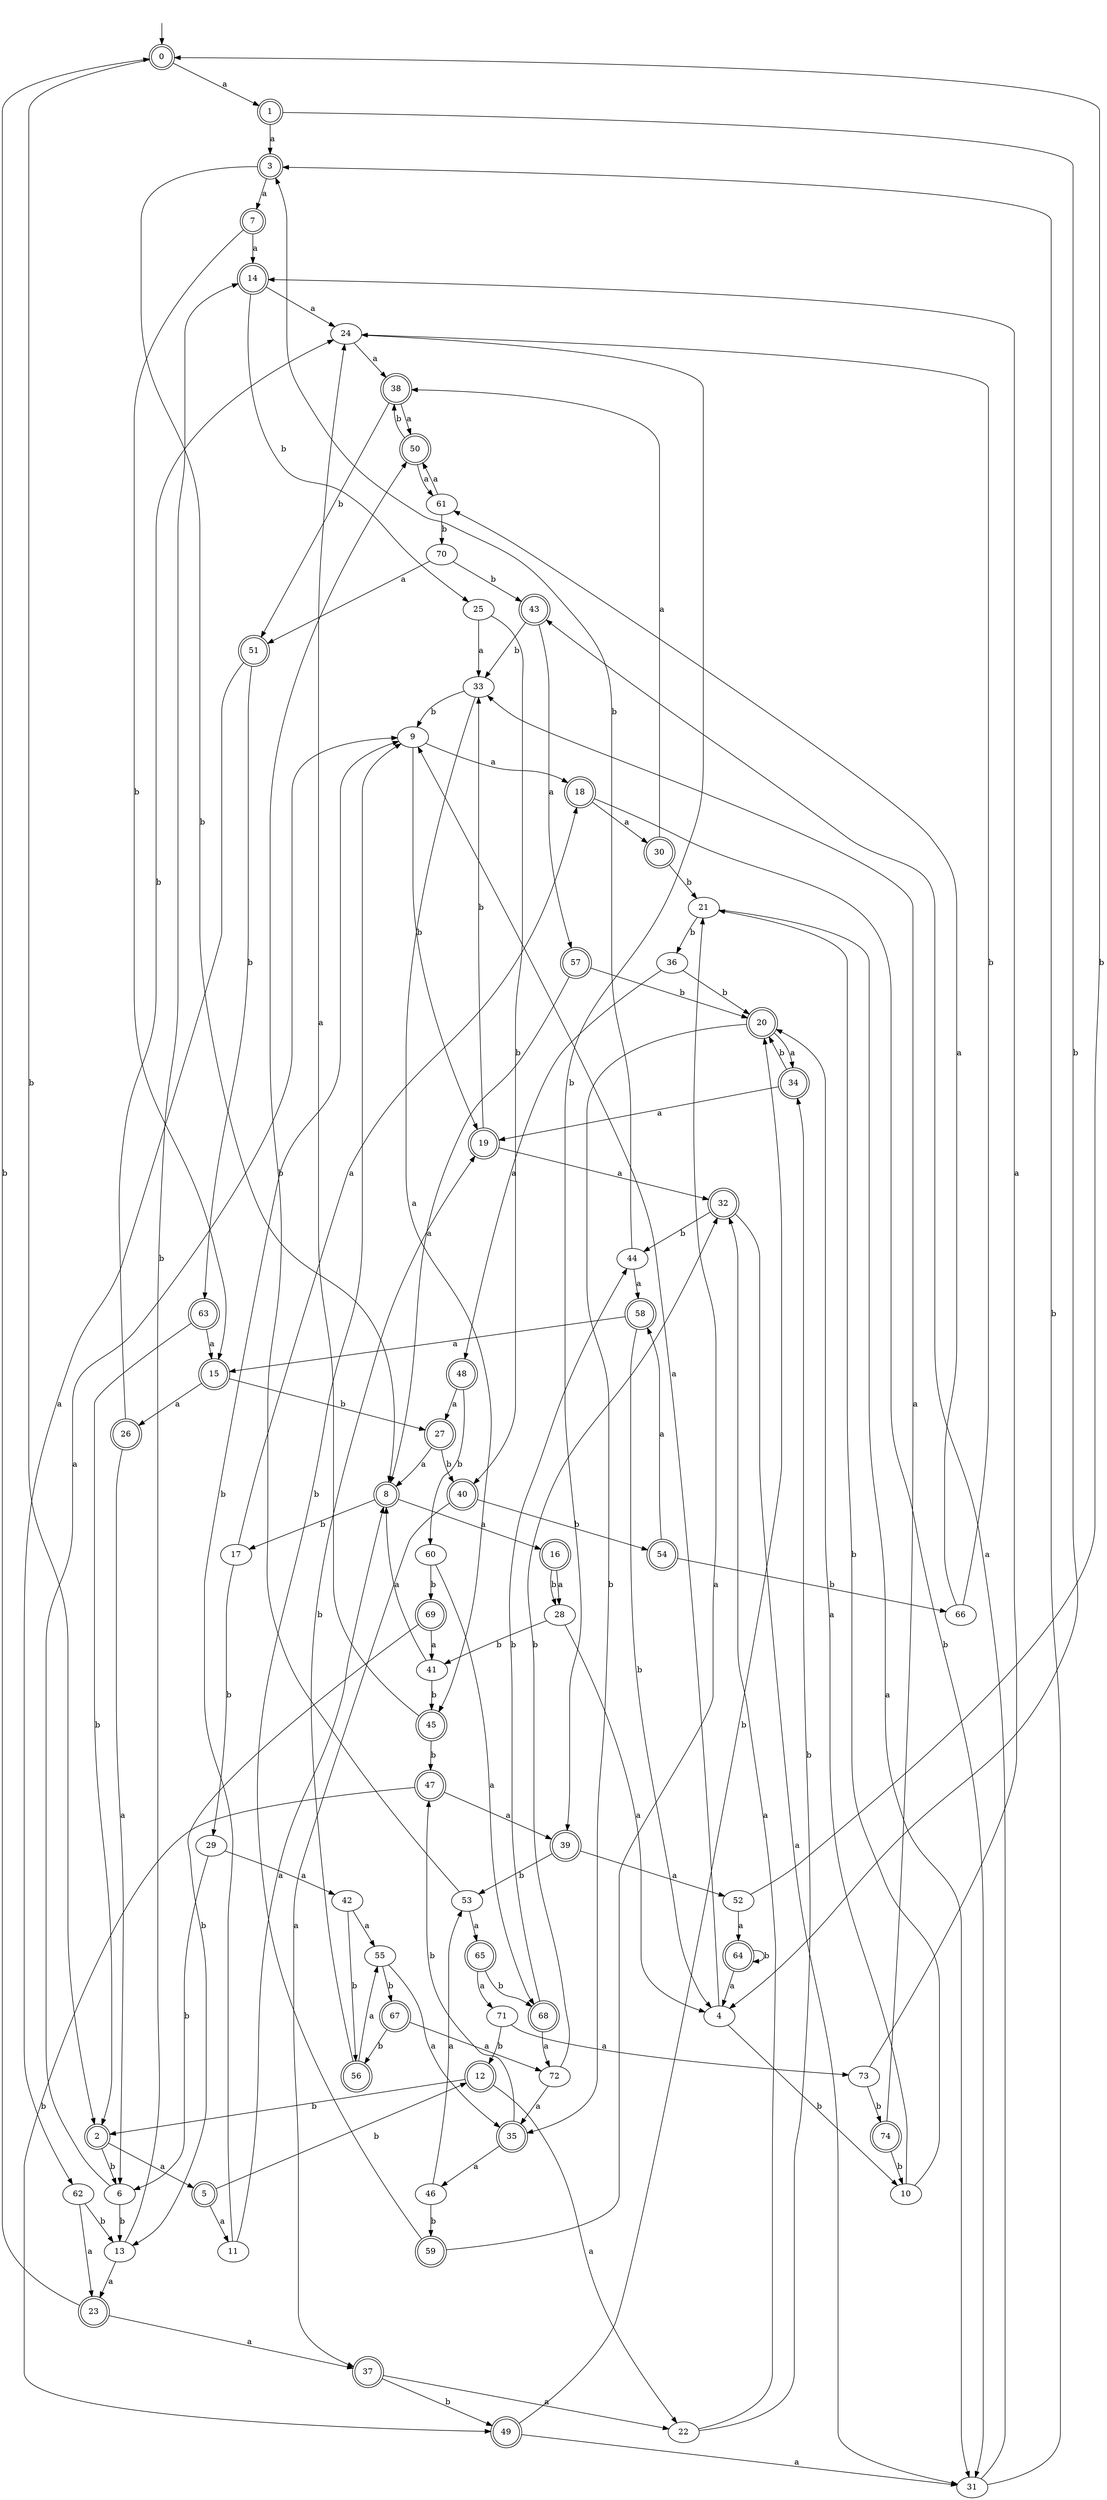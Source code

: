 digraph RandomDFA {
  __start0 [label="", shape=none];
  __start0 -> 0 [label=""];
  0 [shape=circle] [shape=doublecircle]
  0 -> 1 [label="a"]
  0 -> 2 [label="b"]
  1 [shape=doublecircle]
  1 -> 3 [label="a"]
  1 -> 4 [label="b"]
  2 [shape=doublecircle]
  2 -> 5 [label="a"]
  2 -> 6 [label="b"]
  3 [shape=doublecircle]
  3 -> 7 [label="a"]
  3 -> 8 [label="b"]
  4
  4 -> 9 [label="a"]
  4 -> 10 [label="b"]
  5 [shape=doublecircle]
  5 -> 11 [label="a"]
  5 -> 12 [label="b"]
  6
  6 -> 9 [label="a"]
  6 -> 13 [label="b"]
  7 [shape=doublecircle]
  7 -> 14 [label="a"]
  7 -> 15 [label="b"]
  8 [shape=doublecircle]
  8 -> 16 [label="a"]
  8 -> 17 [label="b"]
  9
  9 -> 18 [label="a"]
  9 -> 19 [label="b"]
  10
  10 -> 20 [label="a"]
  10 -> 21 [label="b"]
  11
  11 -> 8 [label="a"]
  11 -> 9 [label="b"]
  12 [shape=doublecircle]
  12 -> 22 [label="a"]
  12 -> 2 [label="b"]
  13
  13 -> 23 [label="a"]
  13 -> 14 [label="b"]
  14 [shape=doublecircle]
  14 -> 24 [label="a"]
  14 -> 25 [label="b"]
  15 [shape=doublecircle]
  15 -> 26 [label="a"]
  15 -> 27 [label="b"]
  16 [shape=doublecircle]
  16 -> 28 [label="a"]
  16 -> 28 [label="b"]
  17
  17 -> 18 [label="a"]
  17 -> 29 [label="b"]
  18 [shape=doublecircle]
  18 -> 30 [label="a"]
  18 -> 31 [label="b"]
  19 [shape=doublecircle]
  19 -> 32 [label="a"]
  19 -> 33 [label="b"]
  20 [shape=doublecircle]
  20 -> 34 [label="a"]
  20 -> 35 [label="b"]
  21
  21 -> 31 [label="a"]
  21 -> 36 [label="b"]
  22
  22 -> 32 [label="a"]
  22 -> 34 [label="b"]
  23 [shape=doublecircle]
  23 -> 37 [label="a"]
  23 -> 0 [label="b"]
  24
  24 -> 38 [label="a"]
  24 -> 39 [label="b"]
  25
  25 -> 33 [label="a"]
  25 -> 40 [label="b"]
  26 [shape=doublecircle]
  26 -> 6 [label="a"]
  26 -> 24 [label="b"]
  27 [shape=doublecircle]
  27 -> 8 [label="a"]
  27 -> 40 [label="b"]
  28
  28 -> 4 [label="a"]
  28 -> 41 [label="b"]
  29
  29 -> 42 [label="a"]
  29 -> 6 [label="b"]
  30 [shape=doublecircle]
  30 -> 38 [label="a"]
  30 -> 21 [label="b"]
  31
  31 -> 43 [label="a"]
  31 -> 3 [label="b"]
  32 [shape=doublecircle]
  32 -> 31 [label="a"]
  32 -> 44 [label="b"]
  33
  33 -> 45 [label="a"]
  33 -> 9 [label="b"]
  34 [shape=doublecircle]
  34 -> 19 [label="a"]
  34 -> 20 [label="b"]
  35 [shape=doublecircle]
  35 -> 46 [label="a"]
  35 -> 47 [label="b"]
  36
  36 -> 48 [label="a"]
  36 -> 20 [label="b"]
  37 [shape=doublecircle]
  37 -> 22 [label="a"]
  37 -> 49 [label="b"]
  38 [shape=doublecircle]
  38 -> 50 [label="a"]
  38 -> 51 [label="b"]
  39 [shape=doublecircle]
  39 -> 52 [label="a"]
  39 -> 53 [label="b"]
  40 [shape=doublecircle]
  40 -> 37 [label="a"]
  40 -> 54 [label="b"]
  41
  41 -> 8 [label="a"]
  41 -> 45 [label="b"]
  42
  42 -> 55 [label="a"]
  42 -> 56 [label="b"]
  43 [shape=doublecircle]
  43 -> 57 [label="a"]
  43 -> 33 [label="b"]
  44
  44 -> 58 [label="a"]
  44 -> 3 [label="b"]
  45 [shape=doublecircle]
  45 -> 24 [label="a"]
  45 -> 47 [label="b"]
  46
  46 -> 53 [label="a"]
  46 -> 59 [label="b"]
  47 [shape=doublecircle]
  47 -> 39 [label="a"]
  47 -> 49 [label="b"]
  48 [shape=doublecircle]
  48 -> 27 [label="a"]
  48 -> 60 [label="b"]
  49 [shape=doublecircle]
  49 -> 31 [label="a"]
  49 -> 20 [label="b"]
  50 [shape=doublecircle]
  50 -> 61 [label="a"]
  50 -> 38 [label="b"]
  51 [shape=doublecircle]
  51 -> 62 [label="a"]
  51 -> 63 [label="b"]
  52
  52 -> 64 [label="a"]
  52 -> 0 [label="b"]
  53
  53 -> 65 [label="a"]
  53 -> 50 [label="b"]
  54 [shape=doublecircle]
  54 -> 58 [label="a"]
  54 -> 66 [label="b"]
  55
  55 -> 35 [label="a"]
  55 -> 67 [label="b"]
  56 [shape=doublecircle]
  56 -> 55 [label="a"]
  56 -> 19 [label="b"]
  57 [shape=doublecircle]
  57 -> 8 [label="a"]
  57 -> 20 [label="b"]
  58 [shape=doublecircle]
  58 -> 15 [label="a"]
  58 -> 4 [label="b"]
  59 [shape=doublecircle]
  59 -> 21 [label="a"]
  59 -> 9 [label="b"]
  60
  60 -> 68 [label="a"]
  60 -> 69 [label="b"]
  61
  61 -> 50 [label="a"]
  61 -> 70 [label="b"]
  62
  62 -> 23 [label="a"]
  62 -> 13 [label="b"]
  63 [shape=doublecircle]
  63 -> 15 [label="a"]
  63 -> 2 [label="b"]
  64 [shape=doublecircle]
  64 -> 4 [label="a"]
  64 -> 64 [label="b"]
  65 [shape=doublecircle]
  65 -> 71 [label="a"]
  65 -> 68 [label="b"]
  66
  66 -> 61 [label="a"]
  66 -> 24 [label="b"]
  67 [shape=doublecircle]
  67 -> 72 [label="a"]
  67 -> 56 [label="b"]
  68 [shape=doublecircle]
  68 -> 72 [label="a"]
  68 -> 44 [label="b"]
  69 [shape=doublecircle]
  69 -> 41 [label="a"]
  69 -> 13 [label="b"]
  70
  70 -> 51 [label="a"]
  70 -> 43 [label="b"]
  71
  71 -> 73 [label="a"]
  71 -> 12 [label="b"]
  72
  72 -> 35 [label="a"]
  72 -> 32 [label="b"]
  73
  73 -> 14 [label="a"]
  73 -> 74 [label="b"]
  74 [shape=doublecircle]
  74 -> 33 [label="a"]
  74 -> 10 [label="b"]
}

